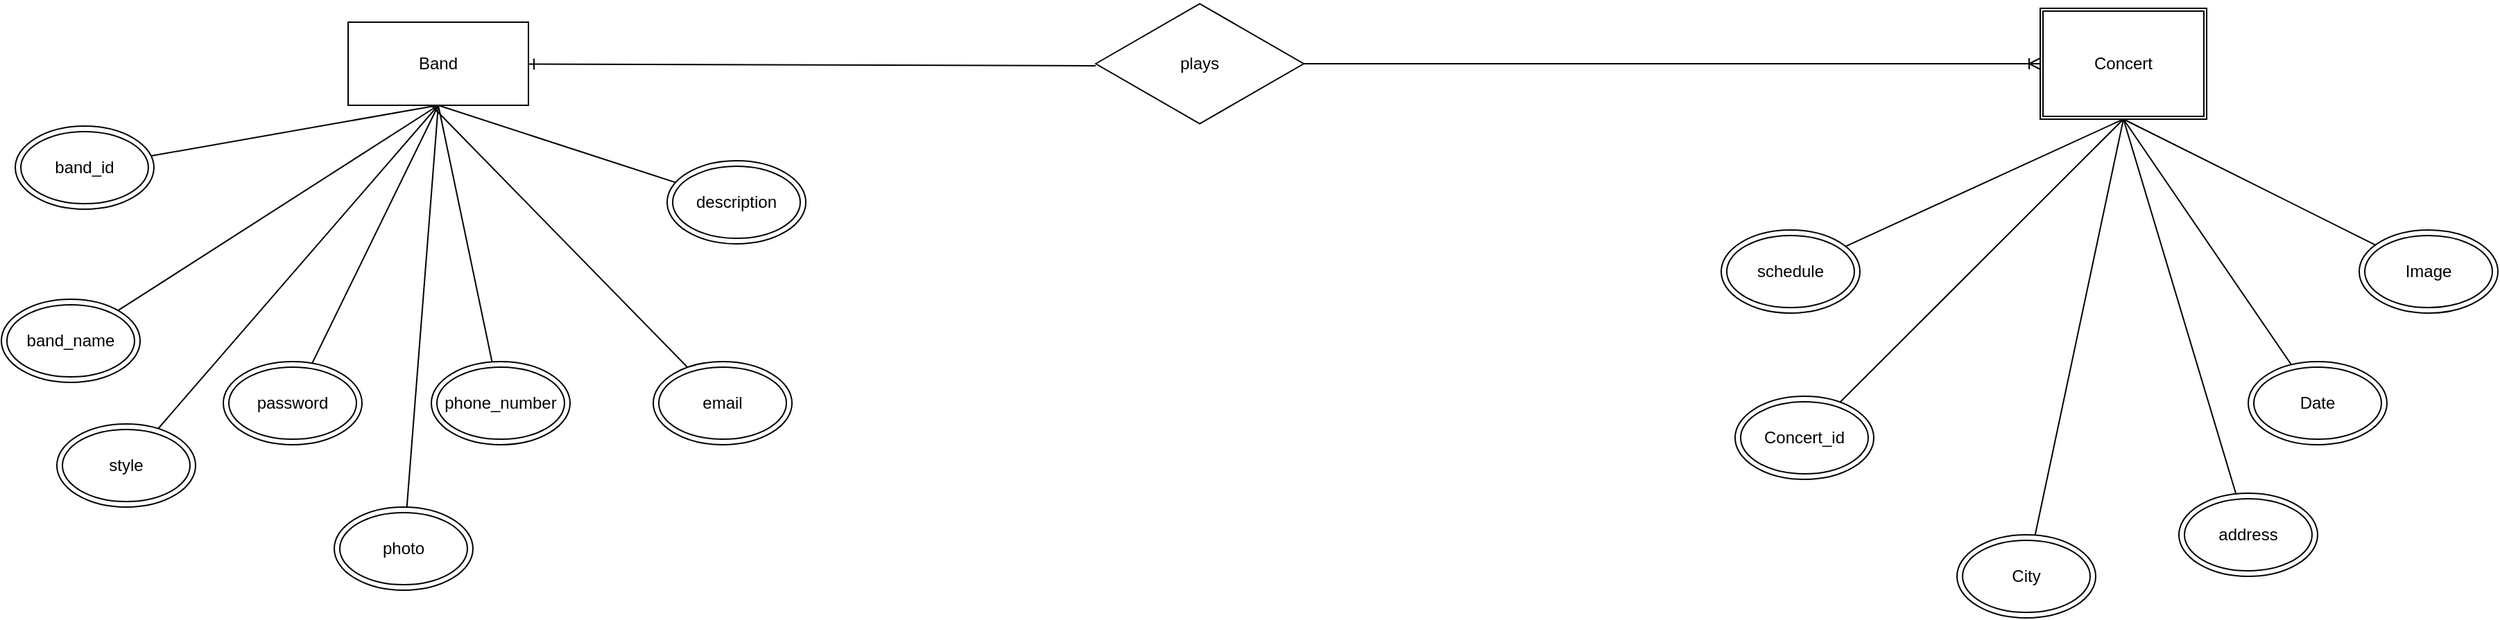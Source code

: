 <mxfile version="23.0.2" type="device">
  <diagram name="Página-1" id="r1ClnXcUZU6vRWf80Bw_">
    <mxGraphModel dx="2021" dy="716" grid="1" gridSize="10" guides="1" tooltips="1" connect="1" arrows="1" fold="1" page="1" pageScale="1" pageWidth="827" pageHeight="1169" math="0" shadow="0">
      <root>
        <mxCell id="0" />
        <mxCell id="1" parent="0" />
        <mxCell id="A5kGcYIth8h5lEbV6P8d-1" value="Band" style="rounded=0;whiteSpace=wrap;html=1;" vertex="1" parent="1">
          <mxGeometry x="-200" y="340" width="130" height="60" as="geometry" />
        </mxCell>
        <mxCell id="A5kGcYIth8h5lEbV6P8d-8" style="rounded=0;orthogonalLoop=1;jettySize=auto;html=1;entryX=0;entryY=0.5;entryDx=0;entryDy=0;endArrow=ERoneToMany;endFill=0;" edge="1" parent="1" source="A5kGcYIth8h5lEbV6P8d-5" target="A5kGcYIth8h5lEbV6P8d-6">
          <mxGeometry relative="1" as="geometry" />
        </mxCell>
        <mxCell id="A5kGcYIth8h5lEbV6P8d-5" value="plays" style="html=1;whiteSpace=wrap;aspect=fixed;shape=isoRectangle;" vertex="1" parent="1">
          <mxGeometry x="339" y="325" width="150" height="90" as="geometry" />
        </mxCell>
        <mxCell id="A5kGcYIth8h5lEbV6P8d-6" value="Concert" style="shape=ext;double=1;rounded=0;whiteSpace=wrap;html=1;" vertex="1" parent="1">
          <mxGeometry x="1020" y="330" width="120" height="80" as="geometry" />
        </mxCell>
        <mxCell id="A5kGcYIth8h5lEbV6P8d-7" style="rounded=0;orthogonalLoop=1;jettySize=auto;html=1;entryX=0;entryY=0.516;entryDx=0;entryDy=0;entryPerimeter=0;endArrow=none;endFill=0;startArrow=ERone;startFill=0;" edge="1" parent="1" source="A5kGcYIth8h5lEbV6P8d-1" target="A5kGcYIth8h5lEbV6P8d-5">
          <mxGeometry relative="1" as="geometry">
            <mxPoint x="100.05" y="370.99" as="targetPoint" />
          </mxGeometry>
        </mxCell>
        <mxCell id="A5kGcYIth8h5lEbV6P8d-38" style="edgeStyle=none;shape=connector;rounded=0;orthogonalLoop=1;jettySize=auto;html=1;entryX=0.5;entryY=1;entryDx=0;entryDy=0;labelBackgroundColor=default;strokeColor=default;align=center;verticalAlign=middle;fontFamily=Helvetica;fontSize=11;fontColor=default;endArrow=none;endFill=0;" edge="1" parent="1" source="A5kGcYIth8h5lEbV6P8d-9" target="A5kGcYIth8h5lEbV6P8d-1">
          <mxGeometry relative="1" as="geometry" />
        </mxCell>
        <mxCell id="A5kGcYIth8h5lEbV6P8d-9" value="band_id" style="ellipse;shape=doubleEllipse;whiteSpace=wrap;html=1;" vertex="1" parent="1">
          <mxGeometry x="-440" y="415" width="100" height="60" as="geometry" />
        </mxCell>
        <mxCell id="A5kGcYIth8h5lEbV6P8d-39" style="edgeStyle=none;shape=connector;rounded=0;orthogonalLoop=1;jettySize=auto;html=1;entryX=0.5;entryY=1;entryDx=0;entryDy=0;labelBackgroundColor=default;strokeColor=default;align=center;verticalAlign=middle;fontFamily=Helvetica;fontSize=11;fontColor=default;endArrow=none;endFill=0;" edge="1" parent="1" source="A5kGcYIth8h5lEbV6P8d-10" target="A5kGcYIth8h5lEbV6P8d-1">
          <mxGeometry relative="1" as="geometry" />
        </mxCell>
        <mxCell id="A5kGcYIth8h5lEbV6P8d-10" value="band_name" style="ellipse;shape=doubleEllipse;whiteSpace=wrap;html=1;" vertex="1" parent="1">
          <mxGeometry x="-450" y="540" width="100" height="60" as="geometry" />
        </mxCell>
        <mxCell id="A5kGcYIth8h5lEbV6P8d-44" style="edgeStyle=none;shape=connector;rounded=0;orthogonalLoop=1;jettySize=auto;html=1;entryX=0.5;entryY=1;entryDx=0;entryDy=0;labelBackgroundColor=default;strokeColor=default;align=center;verticalAlign=middle;fontFamily=Helvetica;fontSize=11;fontColor=default;endArrow=none;endFill=0;" edge="1" parent="1" source="A5kGcYIth8h5lEbV6P8d-11" target="A5kGcYIth8h5lEbV6P8d-1">
          <mxGeometry relative="1" as="geometry" />
        </mxCell>
        <mxCell id="A5kGcYIth8h5lEbV6P8d-11" value="style" style="ellipse;shape=doubleEllipse;whiteSpace=wrap;html=1;" vertex="1" parent="1">
          <mxGeometry x="-410" y="630" width="100" height="60" as="geometry" />
        </mxCell>
        <mxCell id="A5kGcYIth8h5lEbV6P8d-42" style="edgeStyle=none;shape=connector;rounded=0;orthogonalLoop=1;jettySize=auto;html=1;labelBackgroundColor=default;strokeColor=default;align=center;verticalAlign=middle;fontFamily=Helvetica;fontSize=11;fontColor=default;endArrow=none;endFill=0;" edge="1" parent="1" source="A5kGcYIth8h5lEbV6P8d-12">
          <mxGeometry relative="1" as="geometry">
            <mxPoint x="-140" y="400" as="targetPoint" />
          </mxGeometry>
        </mxCell>
        <mxCell id="A5kGcYIth8h5lEbV6P8d-12" value="email" style="ellipse;shape=doubleEllipse;whiteSpace=wrap;html=1;" vertex="1" parent="1">
          <mxGeometry x="20" y="585" width="100" height="60" as="geometry" />
        </mxCell>
        <mxCell id="A5kGcYIth8h5lEbV6P8d-37" style="edgeStyle=none;shape=connector;rounded=0;orthogonalLoop=1;jettySize=auto;html=1;entryX=0.5;entryY=1;entryDx=0;entryDy=0;labelBackgroundColor=default;strokeColor=default;align=center;verticalAlign=middle;fontFamily=Helvetica;fontSize=11;fontColor=default;endArrow=none;endFill=0;" edge="1" parent="1" source="A5kGcYIth8h5lEbV6P8d-13" target="A5kGcYIth8h5lEbV6P8d-1">
          <mxGeometry relative="1" as="geometry" />
        </mxCell>
        <mxCell id="A5kGcYIth8h5lEbV6P8d-13" value="password" style="ellipse;shape=doubleEllipse;whiteSpace=wrap;html=1;" vertex="1" parent="1">
          <mxGeometry x="-290" y="585" width="100" height="60" as="geometry" />
        </mxCell>
        <mxCell id="A5kGcYIth8h5lEbV6P8d-41" style="edgeStyle=none;shape=connector;rounded=0;orthogonalLoop=1;jettySize=auto;html=1;entryX=0.5;entryY=1;entryDx=0;entryDy=0;labelBackgroundColor=default;strokeColor=default;align=center;verticalAlign=middle;fontFamily=Helvetica;fontSize=11;fontColor=default;endArrow=none;endFill=0;" edge="1" parent="1" source="A5kGcYIth8h5lEbV6P8d-14" target="A5kGcYIth8h5lEbV6P8d-1">
          <mxGeometry relative="1" as="geometry" />
        </mxCell>
        <mxCell id="A5kGcYIth8h5lEbV6P8d-14" value="description" style="ellipse;shape=doubleEllipse;whiteSpace=wrap;html=1;" vertex="1" parent="1">
          <mxGeometry x="30" y="440" width="100" height="60" as="geometry" />
        </mxCell>
        <mxCell id="A5kGcYIth8h5lEbV6P8d-40" style="edgeStyle=none;shape=connector;rounded=0;orthogonalLoop=1;jettySize=auto;html=1;entryX=0.5;entryY=1;entryDx=0;entryDy=0;labelBackgroundColor=default;strokeColor=default;align=center;verticalAlign=middle;fontFamily=Helvetica;fontSize=11;fontColor=default;endArrow=none;endFill=0;" edge="1" parent="1" source="A5kGcYIth8h5lEbV6P8d-15" target="A5kGcYIth8h5lEbV6P8d-1">
          <mxGeometry relative="1" as="geometry" />
        </mxCell>
        <mxCell id="A5kGcYIth8h5lEbV6P8d-15" value="phone_number" style="ellipse;shape=doubleEllipse;whiteSpace=wrap;html=1;" vertex="1" parent="1">
          <mxGeometry x="-140" y="585" width="100" height="60" as="geometry" />
        </mxCell>
        <mxCell id="A5kGcYIth8h5lEbV6P8d-43" style="edgeStyle=none;shape=connector;rounded=0;orthogonalLoop=1;jettySize=auto;html=1;entryX=0.5;entryY=1;entryDx=0;entryDy=0;labelBackgroundColor=default;strokeColor=default;align=center;verticalAlign=middle;fontFamily=Helvetica;fontSize=11;fontColor=default;endArrow=none;endFill=0;" edge="1" parent="1" source="A5kGcYIth8h5lEbV6P8d-16" target="A5kGcYIth8h5lEbV6P8d-1">
          <mxGeometry relative="1" as="geometry" />
        </mxCell>
        <mxCell id="A5kGcYIth8h5lEbV6P8d-16" value="photo" style="ellipse;shape=doubleEllipse;whiteSpace=wrap;html=1;" vertex="1" parent="1">
          <mxGeometry x="-210" y="690" width="100" height="60" as="geometry" />
        </mxCell>
        <mxCell id="A5kGcYIth8h5lEbV6P8d-26" style="edgeStyle=none;shape=connector;rounded=0;orthogonalLoop=1;jettySize=auto;html=1;entryX=0.5;entryY=1;entryDx=0;entryDy=0;labelBackgroundColor=default;strokeColor=default;align=center;verticalAlign=middle;fontFamily=Helvetica;fontSize=11;fontColor=default;endArrow=none;endFill=0;" edge="1" parent="1" source="A5kGcYIth8h5lEbV6P8d-25" target="A5kGcYIth8h5lEbV6P8d-6">
          <mxGeometry relative="1" as="geometry" />
        </mxCell>
        <mxCell id="A5kGcYIth8h5lEbV6P8d-25" value="Concert_id" style="ellipse;shape=doubleEllipse;whiteSpace=wrap;html=1;" vertex="1" parent="1">
          <mxGeometry x="800" y="610" width="100" height="60" as="geometry" />
        </mxCell>
        <mxCell id="A5kGcYIth8h5lEbV6P8d-29" style="edgeStyle=none;shape=connector;rounded=0;orthogonalLoop=1;jettySize=auto;html=1;entryX=0.5;entryY=1;entryDx=0;entryDy=0;labelBackgroundColor=default;strokeColor=default;align=center;verticalAlign=middle;fontFamily=Helvetica;fontSize=11;fontColor=default;endArrow=none;endFill=0;" edge="1" parent="1" source="A5kGcYIth8h5lEbV6P8d-27" target="A5kGcYIth8h5lEbV6P8d-6">
          <mxGeometry relative="1" as="geometry" />
        </mxCell>
        <mxCell id="A5kGcYIth8h5lEbV6P8d-27" value="City" style="ellipse;shape=doubleEllipse;whiteSpace=wrap;html=1;" vertex="1" parent="1">
          <mxGeometry x="960" y="710" width="100" height="60" as="geometry" />
        </mxCell>
        <mxCell id="A5kGcYIth8h5lEbV6P8d-30" style="edgeStyle=none;shape=connector;rounded=0;orthogonalLoop=1;jettySize=auto;html=1;entryX=0.5;entryY=1;entryDx=0;entryDy=0;labelBackgroundColor=default;strokeColor=default;align=center;verticalAlign=middle;fontFamily=Helvetica;fontSize=11;fontColor=default;endArrow=none;endFill=0;" edge="1" parent="1" source="A5kGcYIth8h5lEbV6P8d-28" target="A5kGcYIth8h5lEbV6P8d-6">
          <mxGeometry relative="1" as="geometry" />
        </mxCell>
        <mxCell id="A5kGcYIth8h5lEbV6P8d-28" value="address" style="ellipse;shape=doubleEllipse;whiteSpace=wrap;html=1;" vertex="1" parent="1">
          <mxGeometry x="1120" y="680" width="100" height="60" as="geometry" />
        </mxCell>
        <mxCell id="A5kGcYIth8h5lEbV6P8d-32" style="edgeStyle=none;shape=connector;rounded=0;orthogonalLoop=1;jettySize=auto;html=1;entryX=0.5;entryY=1;entryDx=0;entryDy=0;labelBackgroundColor=default;strokeColor=default;align=center;verticalAlign=middle;fontFamily=Helvetica;fontSize=11;fontColor=default;endArrow=none;endFill=0;" edge="1" parent="1" source="A5kGcYIth8h5lEbV6P8d-31" target="A5kGcYIth8h5lEbV6P8d-6">
          <mxGeometry relative="1" as="geometry" />
        </mxCell>
        <mxCell id="A5kGcYIth8h5lEbV6P8d-31" value="Date" style="ellipse;shape=doubleEllipse;whiteSpace=wrap;html=1;" vertex="1" parent="1">
          <mxGeometry x="1170" y="585" width="100" height="60" as="geometry" />
        </mxCell>
        <mxCell id="A5kGcYIth8h5lEbV6P8d-34" style="edgeStyle=none;shape=connector;rounded=0;orthogonalLoop=1;jettySize=auto;html=1;entryX=0.5;entryY=1;entryDx=0;entryDy=0;labelBackgroundColor=default;strokeColor=default;align=center;verticalAlign=middle;fontFamily=Helvetica;fontSize=11;fontColor=default;endArrow=none;endFill=0;" edge="1" parent="1" source="A5kGcYIth8h5lEbV6P8d-33" target="A5kGcYIth8h5lEbV6P8d-6">
          <mxGeometry relative="1" as="geometry" />
        </mxCell>
        <mxCell id="A5kGcYIth8h5lEbV6P8d-33" value="schedule" style="ellipse;shape=doubleEllipse;whiteSpace=wrap;html=1;" vertex="1" parent="1">
          <mxGeometry x="790" y="490" width="100" height="60" as="geometry" />
        </mxCell>
        <mxCell id="A5kGcYIth8h5lEbV6P8d-36" style="edgeStyle=none;shape=connector;rounded=0;orthogonalLoop=1;jettySize=auto;html=1;entryX=0.5;entryY=1;entryDx=0;entryDy=0;labelBackgroundColor=default;strokeColor=default;align=center;verticalAlign=middle;fontFamily=Helvetica;fontSize=11;fontColor=default;endArrow=none;endFill=0;" edge="1" parent="1" source="A5kGcYIth8h5lEbV6P8d-35" target="A5kGcYIth8h5lEbV6P8d-6">
          <mxGeometry relative="1" as="geometry" />
        </mxCell>
        <mxCell id="A5kGcYIth8h5lEbV6P8d-35" value="Image" style="ellipse;shape=doubleEllipse;whiteSpace=wrap;html=1;" vertex="1" parent="1">
          <mxGeometry x="1250" y="490" width="100" height="60" as="geometry" />
        </mxCell>
      </root>
    </mxGraphModel>
  </diagram>
</mxfile>
